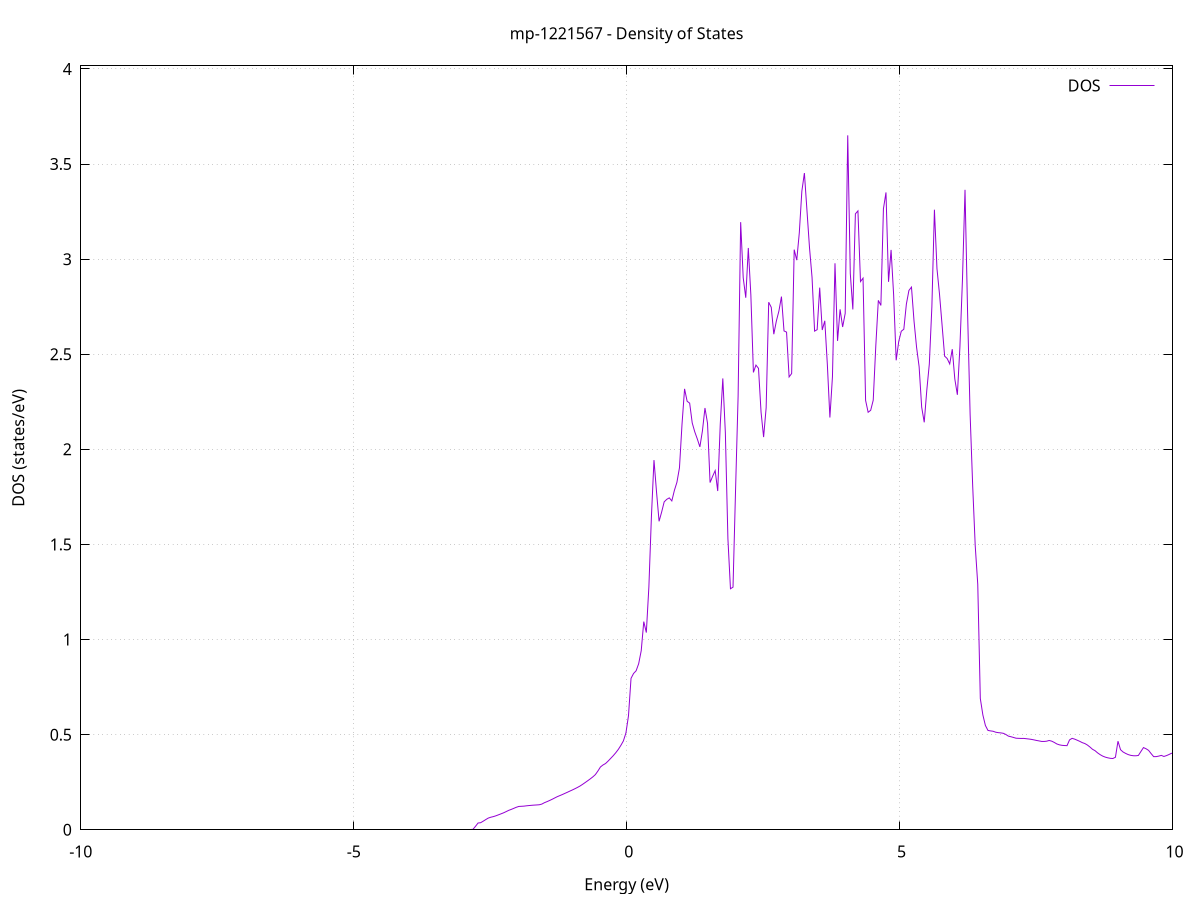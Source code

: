 set title 'mp-1221567 - Density of States'
set xlabel 'Energy (eV)'
set ylabel 'DOS (states/eV)'
set grid
set xrange [-10:10]
set yrange [0:4.016]
set xzeroaxis lt -1
set terminal png size 800,600
set output 'mp-1221567_dos_gnuplot.png'
plot '-' using 1:2 with lines title 'DOS'
-47.653700 0.000000
-47.607000 0.000000
-47.560300 0.000000
-47.513600 0.000000
-47.466900 0.000000
-47.420200 0.000000
-47.373500 0.000000
-47.326800 0.000000
-47.280100 0.000000
-47.233400 0.000000
-47.186700 0.000000
-47.140000 0.000000
-47.093300 0.000000
-47.046600 0.000000
-46.999800 0.000000
-46.953100 0.000000
-46.906400 0.000000
-46.859700 0.000000
-46.813000 0.000000
-46.766300 0.000000
-46.719600 0.000000
-46.672900 0.000000
-46.626200 0.000000
-46.579500 0.000000
-46.532800 0.000000
-46.486100 0.000000
-46.439400 0.000000
-46.392700 0.000000
-46.346000 0.000000
-46.299200 0.000000
-46.252500 0.000000
-46.205800 0.000000
-46.159100 0.000000
-46.112400 0.000000
-46.065700 0.000000
-46.019000 0.000000
-45.972300 0.000000
-45.925600 0.000000
-45.878900 0.000000
-45.832200 0.000000
-45.785500 0.000000
-45.738800 0.000000
-45.692100 0.000000
-45.645400 0.000000
-45.598600 0.000000
-45.551900 0.000000
-45.505200 0.000000
-45.458500 0.000000
-45.411800 0.000000
-45.365100 0.000000
-45.318400 0.000000
-45.271700 0.000000
-45.225000 0.000000
-45.178300 0.000000
-45.131600 0.000000
-45.084900 0.000000
-45.038200 0.000000
-44.991500 0.000000
-44.944800 0.000000
-44.898000 0.000000
-44.851300 0.000000
-44.804600 0.000000
-44.757900 0.000000
-44.711200 0.000000
-44.664500 0.000000
-44.617800 0.000000
-44.571100 0.000000
-44.524400 0.000000
-44.477700 0.000000
-44.431000 0.000000
-44.384300 0.000000
-44.337600 0.000000
-44.290900 0.000000
-44.244200 0.000000
-44.197400 0.000000
-44.150700 0.000000
-44.104000 0.000000
-44.057300 0.000000
-44.010600 0.000000
-43.963900 0.000000
-43.917200 0.000000
-43.870500 0.000000
-43.823800 0.000000
-43.777100 0.000000
-43.730400 0.000000
-43.683700 0.000000
-43.637000 0.000000
-43.590300 0.000000
-43.543600 0.000000
-43.496800 0.000000
-43.450100 0.000000
-43.403400 12.819800
-43.356700 8.483100
-43.310000 38.917900
-43.263300 0.000000
-43.216600 0.000000
-43.169900 0.000000
-43.123200 0.000000
-43.076500 0.000000
-43.029800 0.000000
-42.983100 0.000000
-42.936400 0.000000
-42.889700 0.000000
-42.843000 0.000000
-42.796300 0.000000
-42.749500 0.000000
-42.702800 0.000000
-42.656100 0.000000
-42.609400 0.000000
-42.562700 0.000000
-42.516000 0.000000
-42.469300 0.000000
-42.422600 0.000000
-42.375900 0.000000
-42.329200 0.000000
-42.282500 0.000000
-42.235800 0.000000
-42.189100 0.000000
-42.142400 0.000000
-42.095700 0.000000
-42.048900 0.000000
-42.002200 0.000000
-41.955500 0.000000
-41.908800 0.000000
-41.862100 0.000000
-41.815400 0.000000
-41.768700 0.000000
-41.722000 0.000000
-41.675300 0.000000
-41.628600 0.000000
-41.581900 0.000000
-41.535200 0.000000
-41.488500 0.000000
-41.441800 0.000000
-41.395100 0.000000
-41.348300 0.000000
-41.301600 0.000000
-41.254900 0.000000
-41.208200 0.000000
-41.161500 0.000000
-41.114800 0.000000
-41.068100 0.000000
-41.021400 0.000000
-40.974700 0.000000
-40.928000 0.000000
-40.881300 0.000000
-40.834600 0.000000
-40.787900 0.000000
-40.741200 0.000000
-40.694500 0.000000
-40.647700 0.000000
-40.601000 0.000000
-40.554300 0.000000
-40.507600 0.000000
-40.460900 0.000000
-40.414200 0.000000
-40.367500 0.000000
-40.320800 0.000000
-40.274100 0.000000
-40.227400 0.000000
-40.180700 0.000000
-40.134000 0.000000
-40.087300 0.000000
-40.040600 0.000000
-39.993900 0.000000
-39.947100 0.000000
-39.900400 0.000000
-39.853700 0.000000
-39.807000 0.000000
-39.760300 0.000000
-39.713600 0.000000
-39.666900 0.000000
-39.620200 0.000000
-39.573500 0.000000
-39.526800 0.000000
-39.480100 0.000000
-39.433400 0.000000
-39.386700 0.000000
-39.340000 0.000000
-39.293300 0.000000
-39.246500 0.000000
-39.199800 0.000000
-39.153100 0.000000
-39.106400 0.000000
-39.059700 0.000000
-39.013000 0.000000
-38.966300 0.000000
-38.919600 0.000000
-38.872900 0.000000
-38.826200 0.000000
-38.779500 0.000000
-38.732800 0.000000
-38.686100 0.000000
-38.639400 0.000000
-38.592700 0.000000
-38.546000 0.000000
-38.499200 0.000000
-38.452500 0.000000
-38.405800 0.000000
-38.359100 0.000000
-38.312400 0.000000
-38.265700 0.000000
-38.219000 0.000000
-38.172300 0.000000
-38.125600 0.000000
-38.078900 0.000000
-38.032200 0.000000
-37.985500 0.000000
-37.938800 0.000000
-37.892100 0.000000
-37.845400 0.000000
-37.798600 0.000000
-37.751900 0.000000
-37.705200 0.000000
-37.658500 0.000000
-37.611800 0.000000
-37.565100 0.000000
-37.518400 0.000000
-37.471700 0.000000
-37.425000 0.000000
-37.378300 0.000000
-37.331600 0.000000
-37.284900 0.000000
-37.238200 0.000000
-37.191500 0.000000
-37.144800 0.000000
-37.098000 0.000000
-37.051300 0.000000
-37.004600 0.000000
-36.957900 0.000000
-36.911200 0.000000
-36.864500 0.000000
-36.817800 0.000000
-36.771100 0.000000
-36.724400 0.000000
-36.677700 0.000000
-36.631000 0.000000
-36.584300 0.000000
-36.537600 0.000000
-36.490900 0.000000
-36.444200 0.000000
-36.397400 0.000000
-36.350700 0.000000
-36.304000 0.000000
-36.257300 0.000000
-36.210600 0.000000
-36.163900 0.000000
-36.117200 0.000000
-36.070500 0.000000
-36.023800 0.000000
-35.977100 0.000000
-35.930400 0.000000
-35.883700 0.000000
-35.837000 0.000000
-35.790300 0.000000
-35.743600 0.000000
-35.696800 0.000000
-35.650100 0.000000
-35.603400 0.000000
-35.556700 0.000000
-35.510000 0.000000
-35.463300 0.000000
-35.416600 0.000000
-35.369900 0.000000
-35.323200 0.000000
-35.276500 0.000000
-35.229800 0.000000
-35.183100 0.000000
-35.136400 0.000000
-35.089700 0.000000
-35.043000 0.000000
-34.996300 0.000000
-34.949500 0.000000
-34.902800 0.000000
-34.856100 0.000000
-34.809400 0.000000
-34.762700 0.000000
-34.716000 0.000000
-34.669300 0.000000
-34.622600 0.000000
-34.575900 0.000000
-34.529200 0.000000
-34.482500 0.000000
-34.435800 0.000000
-34.389100 0.000000
-34.342400 0.000000
-34.295700 0.000000
-34.248900 0.000000
-34.202200 0.000000
-34.155500 0.000000
-34.108800 0.000000
-34.062100 0.000000
-34.015400 0.000000
-33.968700 0.000000
-33.922000 0.000000
-33.875300 0.000000
-33.828600 0.000000
-33.781900 0.000000
-33.735200 0.000000
-33.688500 0.000000
-33.641800 0.000000
-33.595100 0.000000
-33.548300 0.000000
-33.501600 0.000000
-33.454900 0.000000
-33.408200 0.000000
-33.361500 0.000000
-33.314800 0.000000
-33.268100 0.000000
-33.221400 0.000000
-33.174700 0.000000
-33.128000 0.000000
-33.081300 0.000000
-33.034600 0.000000
-32.987900 0.000000
-32.941200 0.000000
-32.894500 0.000000
-32.847700 0.000000
-32.801000 0.000000
-32.754300 0.000000
-32.707600 0.000000
-32.660900 0.000000
-32.614200 0.000000
-32.567500 0.000000
-32.520800 0.000000
-32.474100 0.000000
-32.427400 0.000000
-32.380700 0.000000
-32.334000 0.000000
-32.287300 0.000000
-32.240600 0.000000
-32.193900 0.000000
-32.147100 0.000000
-32.100400 0.000000
-32.053700 0.000000
-32.007000 0.000000
-31.960300 0.000000
-31.913600 0.000000
-31.866900 0.000000
-31.820200 0.000000
-31.773500 0.000000
-31.726800 0.000000
-31.680100 0.000000
-31.633400 0.000000
-31.586700 0.000000
-31.540000 0.000000
-31.493300 0.000000
-31.446500 0.000000
-31.399800 0.000000
-31.353100 0.000000
-31.306400 0.000000
-31.259700 0.000000
-31.213000 0.000000
-31.166300 0.000000
-31.119600 0.000000
-31.072900 0.000000
-31.026200 0.000000
-30.979500 0.000000
-30.932800 0.000000
-30.886100 0.000000
-30.839400 0.000000
-30.792700 0.000000
-30.746000 0.000000
-30.699200 0.000000
-30.652500 0.000000
-30.605800 0.000000
-30.559100 0.000000
-30.512400 0.000000
-30.465700 0.000000
-30.419000 0.000000
-30.372300 0.000000
-30.325600 0.000000
-30.278900 0.000000
-30.232200 0.000000
-30.185500 0.000000
-30.138800 0.000000
-30.092100 0.000000
-30.045400 0.000000
-29.998600 0.000000
-29.951900 0.000000
-29.905200 0.000000
-29.858500 0.000000
-29.811800 0.000000
-29.765100 0.000000
-29.718400 0.000000
-29.671700 0.000000
-29.625000 0.000000
-29.578300 0.000000
-29.531600 0.000000
-29.484900 0.000000
-29.438200 0.000000
-29.391500 0.000000
-29.344800 0.000000
-29.298000 0.000000
-29.251300 0.000000
-29.204600 0.000000
-29.157900 0.000000
-29.111200 0.000000
-29.064500 0.000000
-29.017800 0.000000
-28.971100 0.000000
-28.924400 0.000000
-28.877700 0.000000
-28.831000 0.000000
-28.784300 0.000000
-28.737600 0.000000
-28.690900 0.000000
-28.644200 0.000000
-28.597400 0.000000
-28.550700 0.000000
-28.504000 0.000000
-28.457300 0.000000
-28.410600 0.000000
-28.363900 0.000000
-28.317200 0.000000
-28.270500 0.000000
-28.223800 0.000000
-28.177100 0.000000
-28.130400 0.000000
-28.083700 0.000000
-28.037000 0.000000
-27.990300 0.000000
-27.943600 0.000000
-27.896800 0.000000
-27.850100 0.000000
-27.803400 0.000000
-27.756700 0.000000
-27.710000 0.000000
-27.663300 0.000000
-27.616600 0.000000
-27.569900 0.000000
-27.523200 0.000000
-27.476500 0.000000
-27.429800 0.000000
-27.383100 0.000000
-27.336400 0.000000
-27.289700 0.000000
-27.243000 0.000000
-27.196300 0.000000
-27.149500 0.000000
-27.102800 0.000000
-27.056100 0.000000
-27.009400 0.000000
-26.962700 0.000000
-26.916000 0.000000
-26.869300 0.000000
-26.822600 0.000000
-26.775900 0.000000
-26.729200 0.000000
-26.682500 0.000000
-26.635800 0.000000
-26.589100 0.000000
-26.542400 0.000000
-26.495700 0.000000
-26.448900 0.000000
-26.402200 0.000000
-26.355500 0.000000
-26.308800 0.000000
-26.262100 0.000000
-26.215400 0.000000
-26.168700 0.000000
-26.122000 0.000000
-26.075300 0.000000
-26.028600 0.000000
-25.981900 0.000000
-25.935200 0.000000
-25.888500 0.000000
-25.841800 0.000000
-25.795100 0.000000
-25.748300 0.000000
-25.701600 0.000000
-25.654900 0.000000
-25.608200 0.000000
-25.561500 0.000000
-25.514800 0.000000
-25.468100 0.000000
-25.421400 0.000000
-25.374700 0.000000
-25.328000 0.000000
-25.281300 0.000000
-25.234600 0.000000
-25.187900 0.000000
-25.141200 0.000000
-25.094500 0.000000
-25.047700 0.000000
-25.001000 0.000000
-24.954300 0.000000
-24.907600 0.000000
-24.860900 0.000000
-24.814200 0.000000
-24.767500 0.000000
-24.720800 0.000000
-24.674100 0.000000
-24.627400 0.000000
-24.580700 0.000000
-24.534000 0.000000
-24.487300 0.000000
-24.440600 0.000000
-24.393900 0.000000
-24.347100 0.000000
-24.300400 0.000000
-24.253700 0.000000
-24.207000 0.000000
-24.160300 0.000000
-24.113600 0.000000
-24.066900 0.000000
-24.020200 0.000000
-23.973500 0.000000
-23.926800 0.000000
-23.880100 0.000000
-23.833400 0.000000
-23.786700 0.000000
-23.740000 0.000000
-23.693300 0.000000
-23.646500 0.000000
-23.599800 0.000000
-23.553100 0.000000
-23.506400 0.000000
-23.459700 0.000000
-23.413000 0.000000
-23.366300 0.000000
-23.319600 0.000000
-23.272900 0.000000
-23.226200 0.000000
-23.179500 0.000000
-23.132800 0.000000
-23.086100 0.000000
-23.039400 0.000000
-22.992700 0.000000
-22.946000 0.000000
-22.899200 0.000000
-22.852500 0.000000
-22.805800 0.000000
-22.759100 0.000000
-22.712400 0.000000
-22.665700 0.000000
-22.619000 0.000000
-22.572300 0.000000
-22.525600 0.000000
-22.478900 0.000000
-22.432200 0.000000
-22.385500 0.000000
-22.338800 0.000000
-22.292100 0.000000
-22.245400 0.000000
-22.198600 0.000000
-22.151900 0.000000
-22.105200 0.000000
-22.058500 0.000000
-22.011800 0.000000
-21.965100 0.000000
-21.918400 0.000000
-21.871700 0.000000
-21.825000 0.000000
-21.778300 0.000000
-21.731600 0.000000
-21.684900 0.000000
-21.638200 0.000000
-21.591500 0.000000
-21.544800 0.000000
-21.498000 0.000000
-21.451300 0.000000
-21.404600 0.000000
-21.357900 0.000000
-21.311200 0.000000
-21.264500 0.000000
-21.217800 0.000000
-21.171100 0.000000
-21.124400 0.000000
-21.077700 0.000000
-21.031000 0.000000
-20.984300 0.000000
-20.937600 0.000000
-20.890900 0.000000
-20.844200 0.000000
-20.797400 0.000000
-20.750700 0.000000
-20.704000 0.000000
-20.657300 0.000000
-20.610600 0.000000
-20.563900 0.000000
-20.517200 0.000000
-20.470500 0.000000
-20.423800 0.000000
-20.377100 0.000000
-20.330400 0.000000
-20.283700 0.000000
-20.237000 0.000000
-20.190300 0.000000
-20.143600 0.000000
-20.096800 0.000000
-20.050100 0.000000
-20.003400 0.000000
-19.956700 0.000000
-19.910000 0.000000
-19.863300 0.000000
-19.816600 0.000000
-19.769900 0.000000
-19.723200 0.000000
-19.676500 0.000000
-19.629800 0.000000
-19.583100 0.000000
-19.536400 0.000000
-19.489700 0.000000
-19.443000 0.000000
-19.396200 0.000000
-19.349500 0.000000
-19.302800 0.000000
-19.256100 0.000000
-19.209400 0.000000
-19.162700 0.000000
-19.116000 0.000000
-19.069300 0.000000
-19.022600 0.000000
-18.975900 0.000000
-18.929200 0.000000
-18.882500 0.000000
-18.835800 0.000000
-18.789100 0.000000
-18.742400 0.000000
-18.695700 0.000000
-18.648900 0.000000
-18.602200 0.000000
-18.555500 0.000000
-18.508800 0.000000
-18.462100 0.000000
-18.415400 0.000000
-18.368700 0.000000
-18.322000 0.000000
-18.275300 0.000000
-18.228600 0.000000
-18.181900 0.000000
-18.135200 0.000000
-18.088500 0.000000
-18.041800 0.000000
-17.995100 0.000000
-17.948300 0.000000
-17.901600 0.000000
-17.854900 0.000000
-17.808200 0.000000
-17.761500 0.000000
-17.714800 0.000000
-17.668100 0.000000
-17.621400 0.000000
-17.574700 0.000000
-17.528000 0.000000
-17.481300 0.000000
-17.434600 0.000000
-17.387900 0.000000
-17.341200 0.000000
-17.294500 0.000000
-17.247700 0.000000
-17.201000 0.000000
-17.154300 0.000000
-17.107600 0.000000
-17.060900 0.000000
-17.014200 0.000000
-16.967500 0.000000
-16.920800 0.000000
-16.874100 0.000000
-16.827400 0.000000
-16.780700 0.000000
-16.734000 0.000000
-16.687300 0.000000
-16.640600 0.000000
-16.593900 0.000000
-16.547100 0.000000
-16.500400 0.000000
-16.453700 0.000000
-16.407000 0.000000
-16.360300 0.000000
-16.313600 0.000000
-16.266900 0.000000
-16.220200 0.000000
-16.173500 0.000000
-16.126800 0.000000
-16.080100 0.000000
-16.033400 0.000000
-15.986700 0.000000
-15.940000 0.000000
-15.893300 0.000000
-15.846500 0.000000
-15.799800 0.000000
-15.753100 0.000000
-15.706400 0.000000
-15.659700 0.000000
-15.613000 0.000000
-15.566300 0.000000
-15.519600 0.000000
-15.472900 0.000000
-15.426200 0.000000
-15.379500 0.000000
-15.332800 0.000000
-15.286100 0.000000
-15.239400 0.000000
-15.192700 0.000000
-15.146000 0.000000
-15.099200 0.000000
-15.052500 0.000000
-15.005800 0.000000
-14.959100 0.000000
-14.912400 0.000000
-14.865700 0.000000
-14.819000 0.000000
-14.772300 0.000000
-14.725600 0.000000
-14.678900 0.000000
-14.632200 0.000000
-14.585500 0.000000
-14.538800 0.000000
-14.492100 0.000000
-14.445400 0.000000
-14.398600 0.000000
-14.351900 0.000000
-14.305200 0.000000
-14.258500 0.000000
-14.211800 0.000000
-14.165100 0.000000
-14.118400 0.000000
-14.071700 0.000000
-14.025000 0.000000
-13.978300 0.000000
-13.931600 0.000000
-13.884900 0.000000
-13.838200 0.000000
-13.791500 0.000000
-13.744800 0.000000
-13.698000 0.000000
-13.651300 0.000000
-13.604600 0.000000
-13.557900 0.000000
-13.511200 0.000000
-13.464500 0.000000
-13.417800 0.000000
-13.371100 0.000000
-13.324400 0.000000
-13.277700 0.000000
-13.231000 0.000000
-13.184300 0.000000
-13.137600 0.000000
-13.090900 0.000000
-13.044200 0.000000
-12.997400 0.000000
-12.950700 0.000000
-12.904000 0.000000
-12.857300 0.000000
-12.810600 0.000000
-12.763900 0.000000
-12.717200 0.000000
-12.670500 0.000000
-12.623800 0.000000
-12.577100 0.000000
-12.530400 0.000000
-12.483700 0.000000
-12.437000 0.000000
-12.390300 0.000000
-12.343600 0.000000
-12.296800 0.000000
-12.250100 0.000000
-12.203400 0.000000
-12.156700 0.000000
-12.110000 0.000000
-12.063300 0.000000
-12.016600 0.000000
-11.969900 0.000000
-11.923200 0.000000
-11.876500 0.000000
-11.829800 0.000000
-11.783100 0.000000
-11.736400 0.000000
-11.689700 0.000000
-11.643000 0.000000
-11.596200 0.000000
-11.549500 0.000000
-11.502800 0.000000
-11.456100 0.000000
-11.409400 0.000000
-11.362700 0.000000
-11.316000 0.000000
-11.269300 0.000000
-11.222600 0.000000
-11.175900 0.000000
-11.129200 0.000000
-11.082500 0.000000
-11.035800 0.000000
-10.989100 0.000000
-10.942400 0.000000
-10.895700 0.000000
-10.848900 0.000000
-10.802200 0.000000
-10.755500 0.000000
-10.708800 0.000000
-10.662100 0.000000
-10.615400 0.000000
-10.568700 0.000000
-10.522000 0.000000
-10.475300 0.000000
-10.428600 0.000000
-10.381900 0.000000
-10.335200 0.000000
-10.288500 0.000000
-10.241800 0.000000
-10.195100 0.000000
-10.148300 0.000000
-10.101600 0.000000
-10.054900 0.000000
-10.008200 0.000000
-9.961500 0.000000
-9.914800 0.000000
-9.868100 0.000000
-9.821400 0.000000
-9.774700 0.000000
-9.728000 0.000000
-9.681300 0.000000
-9.634600 0.000000
-9.587900 0.000000
-9.541200 0.000000
-9.494500 0.000000
-9.447700 0.000000
-9.401000 0.000000
-9.354300 0.000000
-9.307600 0.000000
-9.260900 0.000000
-9.214200 0.000000
-9.167500 0.000000
-9.120800 0.000000
-9.074100 0.000000
-9.027400 0.000000
-8.980700 0.000000
-8.934000 0.000000
-8.887300 0.000000
-8.840600 0.000000
-8.793900 0.000000
-8.747100 0.000000
-8.700400 0.000000
-8.653700 0.000000
-8.607000 0.000000
-8.560300 0.000000
-8.513600 0.000000
-8.466900 0.000000
-8.420200 0.000000
-8.373500 0.000000
-8.326800 0.000000
-8.280100 0.000000
-8.233400 0.000000
-8.186700 0.000000
-8.140000 0.000000
-8.093300 0.000000
-8.046500 0.000000
-7.999800 0.000000
-7.953100 0.000000
-7.906400 0.000000
-7.859700 0.000000
-7.813000 0.000000
-7.766300 0.000000
-7.719600 0.000000
-7.672900 0.000000
-7.626200 0.000000
-7.579500 0.000000
-7.532800 0.000000
-7.486100 0.000000
-7.439400 0.000000
-7.392700 0.000000
-7.346000 0.000000
-7.299200 0.000000
-7.252500 0.000000
-7.205800 0.000000
-7.159100 0.000000
-7.112400 0.000000
-7.065700 0.000000
-7.019000 0.000000
-6.972300 0.000000
-6.925600 0.000000
-6.878900 0.000000
-6.832200 0.000000
-6.785500 0.000000
-6.738800 0.000000
-6.692100 0.000000
-6.645400 0.000000
-6.598600 0.000000
-6.551900 0.000000
-6.505200 0.000000
-6.458500 0.000000
-6.411800 0.000000
-6.365100 0.000000
-6.318400 0.000000
-6.271700 0.000000
-6.225000 0.000000
-6.178300 0.000000
-6.131600 0.000000
-6.084900 0.000000
-6.038200 0.000000
-5.991500 0.000000
-5.944800 0.000000
-5.898000 0.000000
-5.851300 0.000000
-5.804600 0.000000
-5.757900 0.000000
-5.711200 0.000000
-5.664500 0.000000
-5.617800 0.000000
-5.571100 0.000000
-5.524400 0.000000
-5.477700 0.000000
-5.431000 0.000000
-5.384300 0.000000
-5.337600 0.000000
-5.290900 0.000000
-5.244200 0.000000
-5.197400 0.000000
-5.150700 0.000000
-5.104000 0.000000
-5.057300 0.000000
-5.010600 0.000000
-4.963900 0.000000
-4.917200 0.000000
-4.870500 0.000000
-4.823800 0.000000
-4.777100 0.000000
-4.730400 0.000000
-4.683700 0.000000
-4.637000 0.000000
-4.590300 0.000000
-4.543600 0.000000
-4.496800 0.000000
-4.450100 0.000000
-4.403400 0.000000
-4.356700 0.000000
-4.310000 0.000000
-4.263300 0.000000
-4.216600 0.000000
-4.169900 0.000000
-4.123200 0.000000
-4.076500 0.000000
-4.029800 0.000000
-3.983100 0.000000
-3.936400 0.000000
-3.889700 0.000000
-3.843000 0.000000
-3.796200 0.000000
-3.749500 0.000000
-3.702800 0.000000
-3.656100 0.000000
-3.609400 0.000000
-3.562700 0.000000
-3.516000 0.000000
-3.469300 0.000000
-3.422600 0.000000
-3.375900 0.000000
-3.329200 0.000000
-3.282500 0.000000
-3.235800 0.000000
-3.189100 0.000000
-3.142400 0.000000
-3.095700 0.000000
-3.048900 0.000000
-3.002200 0.000000
-2.955500 0.000000
-2.908800 0.000000
-2.862100 0.000000
-2.815400 0.002200
-2.768700 0.018300
-2.722000 0.035600
-2.675300 0.037100
-2.628600 0.045000
-2.581900 0.053500
-2.535200 0.061500
-2.488500 0.066000
-2.441800 0.069200
-2.395100 0.073500
-2.348300 0.078600
-2.301600 0.083800
-2.254900 0.089100
-2.208200 0.095400
-2.161500 0.102000
-2.114800 0.107000
-2.068100 0.112600
-2.021400 0.118300
-1.974700 0.122700
-1.928000 0.123500
-1.881300 0.124300
-1.834600 0.126000
-1.787900 0.127400
-1.741200 0.128700
-1.694500 0.129700
-1.647700 0.130500
-1.601000 0.131500
-1.554300 0.135000
-1.507600 0.142200
-1.460900 0.147700
-1.414200 0.153600
-1.367500 0.159900
-1.320800 0.166800
-1.274100 0.173600
-1.227400 0.179300
-1.180700 0.184900
-1.134000 0.191000
-1.087300 0.197000
-1.040600 0.203300
-0.993900 0.209400
-0.947100 0.215900
-0.900400 0.222700
-0.853700 0.230100
-0.807000 0.238900
-0.760300 0.248200
-0.713600 0.257700
-0.666900 0.267500
-0.620200 0.277900
-0.573500 0.289900
-0.526800 0.308800
-0.480100 0.330100
-0.433400 0.340700
-0.386700 0.348200
-0.340000 0.361100
-0.293300 0.375100
-0.246500 0.389200
-0.199800 0.404800
-0.153100 0.422400
-0.106400 0.443400
-0.059700 0.467100
-0.013000 0.509300
0.033700 0.599300
0.080400 0.796100
0.127100 0.821800
0.173800 0.836000
0.220500 0.873200
0.267200 0.941600
0.313900 1.094400
0.360600 1.036800
0.407300 1.276800
0.454100 1.648300
0.500800 1.943600
0.547500 1.775600
0.594200 1.621600
0.640900 1.670000
0.687600 1.723900
0.734300 1.737100
0.781000 1.744900
0.827700 1.728900
0.874400 1.784000
0.921100 1.826800
0.967800 1.903300
1.014500 2.132600
1.061200 2.318000
1.107900 2.253000
1.154600 2.242800
1.201400 2.138900
1.248100 2.091900
1.294800 2.054500
1.341500 2.012900
1.388200 2.096900
1.434900 2.217400
1.481600 2.137300
1.528300 1.825400
1.575000 1.858200
1.621700 1.888200
1.668400 1.781000
1.715100 2.132500
1.761800 2.372900
1.808500 2.087100
1.855200 1.530000
1.902000 1.267100
1.948700 1.275600
1.995400 1.787300
2.042100 2.279600
2.088800 3.194500
2.135500 2.902400
2.182200 2.797100
2.228900 3.058600
2.275600 2.811600
2.322300 2.404500
2.369000 2.442900
2.415700 2.425800
2.462400 2.195500
2.509100 2.064300
2.555800 2.218700
2.602600 2.773500
2.649300 2.746600
2.696000 2.605300
2.742700 2.674600
2.789400 2.727100
2.836100 2.803000
2.882800 2.622700
2.929500 2.616300
2.976200 2.380700
3.022900 2.398500
3.069600 3.050000
3.116300 2.994700
3.163000 3.138100
3.209700 3.356800
3.256400 3.452500
3.303200 3.256700
3.349900 3.060200
3.396600 2.903700
3.443300 2.621500
3.490000 2.629200
3.536700 2.850100
3.583400 2.627400
3.630100 2.675900
3.676800 2.446500
3.723500 2.167400
3.770200 2.380700
3.816900 2.978100
3.863600 2.570000
3.910300 2.736000
3.957000 2.643400
4.003800 2.714600
4.050500 3.650900
4.097200 2.924800
4.143900 2.735600
4.190600 3.238100
4.237300 3.253700
4.284000 2.882100
4.330700 2.900000
4.377400 2.257500
4.424100 2.194900
4.470800 2.205300
4.517500 2.258400
4.564200 2.542600
4.610900 2.783300
4.657600 2.756600
4.704300 3.264800
4.751100 3.350700
4.797800 2.880600
4.844500 3.048400
4.891200 2.812600
4.937900 2.468100
4.984600 2.567100
5.031300 2.621000
5.078000 2.631500
5.124700 2.763800
5.171400 2.835600
5.218100 2.852900
5.264800 2.674300
5.311500 2.536600
5.358200 2.434400
5.404900 2.221900
5.451700 2.142100
5.498400 2.309500
5.545100 2.449000
5.591800 2.749600
5.638500 3.259800
5.685200 2.949500
5.731900 2.815200
5.778600 2.653600
5.825300 2.490100
5.872000 2.477400
5.918700 2.449100
5.965400 2.526600
6.012100 2.369700
6.058800 2.286800
6.105500 2.538700
6.152300 2.892900
6.199000 3.364500
6.245700 2.722800
6.292400 2.184800
6.339100 1.810600
6.385800 1.493500
6.432500 1.289700
6.479200 0.690300
6.525900 0.603800
6.572600 0.548100
6.619300 0.522300
6.666000 0.519800
6.712700 0.518000
6.759400 0.513100
6.806100 0.510600
6.852900 0.509400
6.899600 0.507300
6.946300 0.501100
6.993000 0.492400
7.039700 0.489200
7.086400 0.485400
7.133100 0.481400
7.179800 0.480700
7.226500 0.480200
7.273200 0.480400
7.319900 0.478800
7.366600 0.477200
7.413300 0.475300
7.460000 0.472700
7.506700 0.469700
7.553500 0.467300
7.600200 0.464600
7.646900 0.464300
7.693600 0.465700
7.740300 0.469500
7.787000 0.465900
7.833700 0.459300
7.880400 0.451300
7.927100 0.446600
7.973800 0.444000
8.020500 0.442900
8.067200 0.442200
8.113900 0.472500
8.160600 0.480700
8.207300 0.476600
8.254100 0.470900
8.300800 0.464900
8.347500 0.458000
8.394200 0.453400
8.440900 0.445500
8.487600 0.435100
8.534300 0.423200
8.581000 0.415800
8.627700 0.404300
8.674400 0.395000
8.721100 0.387400
8.767800 0.382000
8.814500 0.378300
8.861200 0.375600
8.907900 0.374700
8.954600 0.381300
9.001400 0.465700
9.048100 0.421000
9.094800 0.408900
9.141500 0.401500
9.188200 0.395300
9.234900 0.391300
9.281600 0.389300
9.328300 0.388900
9.375000 0.390800
9.421700 0.411700
9.468400 0.432200
9.515100 0.426000
9.561800 0.417500
9.608500 0.400400
9.655200 0.384400
9.702000 0.384600
9.748700 0.387400
9.795400 0.391000
9.842100 0.385500
9.888800 0.389800
9.935500 0.395600
9.982200 0.402300
10.028900 0.398700
10.075600 0.390700
10.122300 0.382600
10.169000 0.373700
10.215700 0.369900
10.262400 0.369500
10.309100 0.367800
10.355800 0.383700
10.402600 0.328300
10.449300 0.302100
10.496000 0.285400
10.542700 0.278400
10.589400 0.276600
10.636100 0.276300
10.682800 0.278300
10.729500 0.283600
10.776200 0.294300
10.822900 0.306800
10.869600 0.319100
10.916300 0.330700
10.963000 0.347600
11.009700 0.370100
11.056400 0.379000
11.103200 0.385900
11.149900 0.391700
11.196600 0.404500
11.243300 0.420800
11.290000 0.472300
11.336700 0.557800
11.383400 0.580800
11.430100 0.544500
11.476800 0.512700
11.523500 0.487600
11.570200 0.473300
11.616900 0.465200
11.663600 0.463800
11.710300 0.468400
11.757000 0.480600
11.803800 0.482800
11.850500 0.487000
11.897200 0.488600
11.943900 0.494200
11.990600 0.480500
12.037300 0.468100
12.084000 0.452700
12.130700 0.425800
12.177400 0.395600
12.224100 0.370200
12.270800 0.346800
12.317500 0.324600
12.364200 0.301800
12.410900 0.284700
12.457600 0.275700
12.504300 0.343000
12.551100 0.355300
12.597800 0.365000
12.644500 0.375600
12.691200 0.392000
12.737900 0.415200
12.784600 0.436400
12.831300 0.455800
12.878000 0.487300
12.924700 0.513600
12.971400 0.536100
13.018100 0.534400
13.064800 0.530600
13.111500 0.511900
13.158200 0.492600
13.204900 0.485200
13.251700 0.476000
13.298400 0.467400
13.345100 0.458000
13.391800 0.457200
13.438500 0.454400
13.485200 0.446400
13.531900 0.446700
13.578600 0.432700
13.625300 0.415700
13.672000 0.411800
13.718700 0.410600
13.765400 0.410400
13.812100 0.412500
13.858800 0.415400
13.905500 0.419200
13.952300 0.426200
13.999000 0.439700
14.045700 0.457900
14.092400 0.479700
14.139100 0.504300
14.185800 0.533000
14.232500 0.548800
14.279200 0.543600
14.325900 0.537200
14.372600 0.531600
14.419300 0.528100
14.466000 0.527100
14.512700 0.527100
14.559400 0.492400
14.606100 0.480800
14.652900 0.468400
14.699600 0.458800
14.746300 0.451800
14.793000 0.446800
14.839700 0.442900
14.886400 0.440000
14.933100 0.439800
14.979800 0.446400
15.026500 0.470700
15.073200 0.501200
15.119900 0.506600
15.166600 0.508000
15.213300 0.517300
15.260000 0.530700
15.306700 0.541500
15.353500 0.551300
15.400200 0.564200
15.446900 0.603000
15.493600 0.636000
15.540300 0.652500
15.587000 0.658800
15.633700 0.661800
15.680400 0.669400
15.727100 0.688100
15.773800 0.698800
15.820500 0.673800
15.867200 0.652800
15.913900 0.636500
15.960600 0.622600
16.007300 0.612400
16.054100 0.603200
16.100800 0.601600
16.147500 0.609700
16.194200 0.625600
16.240900 0.619400
16.287600 0.594000
16.334300 0.584600
16.381000 0.575700
16.427700 0.565800
16.474400 0.555500
16.521100 0.546600
16.567800 0.540000
16.614500 0.535200
16.661200 0.529300
16.707900 0.525600
16.754600 0.524900
16.801400 0.522000
16.848100 0.517900
16.894800 0.513300
16.941500 0.511700
16.988200 0.512100
17.034900 0.525500
17.081600 0.539400
17.128300 0.552100
17.175000 0.574500
17.221700 0.599800
17.268400 0.608300
17.315100 0.618100
17.361800 0.629000
17.408500 0.641100
17.455200 0.655100
17.502000 0.674200
17.548700 0.690600
17.595400 0.690800
17.642100 0.691300
17.688800 0.688700
17.735500 0.686700
17.782200 0.676000
17.828900 0.666300
17.875600 0.673500
17.922300 0.668700
17.969000 0.666500
18.015700 0.665400
18.062400 0.667000
18.109100 0.669500
18.155800 0.681000
18.202600 0.696300
18.249300 0.698800
18.296000 0.695700
18.342700 0.694800
18.389400 0.696400
18.436100 0.698900
18.482800 0.707900
18.529500 0.718800
18.576200 0.726500
18.622900 0.733800
18.669600 0.742400
18.716300 0.754800
18.763000 0.773700
18.809700 0.793800
18.856400 0.813000
18.903200 0.822100
18.949900 0.804900
18.996600 0.791900
19.043300 0.783800
19.090000 0.773700
19.136700 0.762000
19.183400 0.749100
19.230100 0.736700
19.276800 0.722600
19.323500 0.709200
19.370200 0.698600
19.416900 0.686200
19.463600 0.679200
19.510300 0.677700
19.557000 0.679900
19.603800 0.691200
19.650500 0.708700
19.697200 0.735000
19.743900 0.759500
19.790600 0.784500
19.837300 0.821300
19.884000 0.845800
19.930700 0.855300
19.977400 0.871800
20.024100 0.892800
20.070800 0.907600
20.117500 0.913800
20.164200 0.919800
20.210900 0.919200
20.257600 0.908200
20.304300 0.886500
20.351100 0.864200
20.397800 0.842300
20.444500 0.800100
20.491200 0.782400
20.537900 0.770500
20.584600 0.758700
20.631300 0.747700
20.678000 0.741300
20.724700 0.744900
20.771400 0.755400
20.818100 0.758700
20.864800 0.759100
20.911500 0.761400
20.958200 0.764600
21.004900 0.768700
21.051700 0.775000
21.098400 0.783200
21.145100 0.794900
21.191800 0.807400
21.238500 0.818500
21.285200 0.831100
21.331900 0.908300
21.378600 0.808100
21.425300 0.826800
21.472000 0.850800
21.518700 0.888900
21.565400 0.917700
21.612100 0.893100
21.658800 0.867700
21.705500 0.854800
21.752300 0.848200
21.799000 0.838400
21.845700 0.827800
21.892400 0.818000
21.939100 0.804300
21.985800 0.791400
22.032500 0.783800
22.079200 0.767700
22.125900 0.760500
22.172600 0.768600
22.219300 0.787100
22.266000 0.818200
22.312700 0.875600
22.359400 0.961100
22.406100 0.938900
22.452900 0.909600
22.499600 0.833200
22.546300 0.796300
22.593000 0.767900
22.639700 0.745300
22.686400 0.731800
22.733100 0.733100
22.779800 0.740900
22.826500 0.737200
22.873200 0.730100
22.919900 0.725500
22.966600 0.736200
23.013300 0.697700
23.060000 0.669600
23.106700 0.656800
23.153500 0.647000
23.200200 0.631100
23.246900 0.625700
23.293600 0.621800
23.340300 0.619100
23.387000 0.607400
23.433700 0.569200
23.480400 0.531600
23.527100 0.519800
23.573800 0.528900
23.620500 0.534300
23.667200 0.534900
23.713900 0.539400
23.760600 0.546300
23.807300 0.553200
23.854100 0.563000
23.900800 0.578100
23.947500 0.600900
23.994200 0.645300
24.040900 0.697200
24.087600 0.754700
24.134300 0.814700
24.181000 0.819400
24.227700 0.820600
24.274400 0.820300
24.321100 0.827400
24.367800 0.848800
24.414500 0.846200
24.461200 0.865200
24.507900 0.896500
24.554600 0.906700
24.601400 0.941500
24.648100 0.981800
24.694800 0.981500
24.741500 0.943500
24.788200 0.836200
24.834900 0.784100
24.881600 0.764000
24.928300 0.720400
24.975000 0.696800
25.021700 0.638300
25.068400 0.598900
25.115100 0.598400
25.161800 0.616900
25.208500 0.641600
25.255200 0.684900
25.302000 0.750900
25.348700 0.820000
25.395400 0.879000
25.442100 0.948100
25.488800 1.009100
25.535500 1.057200
25.582200 1.111200
25.628900 1.120400
25.675600 1.123300
25.722300 1.185700
25.769000 1.168900
25.815700 1.184100
25.862400 1.202700
25.909100 1.213600
25.955800 1.234400
26.002600 1.231000
26.049300 1.167300
26.096000 1.101300
26.142700 1.063700
26.189400 1.101000
26.236100 1.146200
26.282800 1.164500
26.329500 1.185800
26.376200 1.161400
26.422900 1.129900
26.469600 1.109800
26.516300 1.065000
26.563000 1.014800
26.609700 0.960200
26.656400 0.916200
26.703200 0.881100
26.749900 0.861100
26.796600 0.874600
26.843300 0.877200
26.890000 0.885700
26.936700 0.883500
26.983400 0.877000
27.030100 0.898100
27.076800 0.874000
27.123500 0.875500
27.170200 0.877500
27.216900 0.884700
27.263600 0.951900
27.310300 0.976200
27.357000 0.984900
27.403800 1.005400
27.450500 1.033300
27.497200 1.096000
27.543900 1.092200
27.590600 1.039900
27.637300 0.945200
27.684000 0.910200
27.730700 0.882200
27.777400 0.861800
27.824100 0.814800
27.870800 0.790400
27.917500 0.770700
27.964200 0.755300
28.010900 0.732100
28.057600 0.750300
28.104400 0.749500
28.151100 0.725200
28.197800 0.707300
28.244500 0.689300
28.291200 0.669600
28.337900 0.648600
28.384600 0.625800
28.431300 0.602500
28.478000 0.589000
28.524700 0.578000
28.571400 0.569300
28.618100 0.566700
28.664800 0.571000
28.711500 0.579200
28.758200 0.581700
28.804900 0.599000
28.851700 0.620100
28.898400 0.640200
28.945100 0.662800
28.991800 0.690500
29.038500 0.734200
29.085200 0.772600
29.131900 0.838900
29.178600 0.853100
29.225300 0.846900
29.272000 0.807400
29.318700 0.746800
29.365400 0.733000
29.412100 0.650600
29.458800 0.648800
29.505500 0.661500
29.552300 0.679700
29.599000 0.696600
29.645700 0.705200
29.692400 0.692600
29.739100 0.692000
29.785800 0.639200
29.832500 0.590000
29.879200 0.543100
29.925900 0.497400
29.972600 0.477300
30.019300 0.452500
30.066000 0.435700
30.112700 0.436100
30.159400 0.449700
30.206100 0.481200
30.252900 0.527400
30.299600 0.599400
30.346300 0.640000
30.393000 0.665900
30.439700 0.695800
30.486400 0.723300
30.533100 0.746400
30.579800 0.784500
30.626500 0.799900
30.673200 0.801600
30.719900 0.780100
30.766600 0.763600
30.813300 0.734700
30.860000 0.701000
30.906700 0.683000
30.953500 0.677300
31.000200 0.659800
31.046900 0.651300
31.093600 0.693200
31.140300 0.804200
31.187000 0.921200
31.233700 0.933400
31.280400 0.936600
31.327100 0.964200
31.373800 0.991500
31.420500 1.018300
31.467200 1.039200
31.513900 1.037700
31.560600 1.012800
31.607300 0.997000
31.654100 1.044200
31.700800 1.024100
31.747500 0.979700
31.794200 0.942200
31.840900 0.929900
31.887600 0.913900
31.934300 0.928100
31.981000 0.980700
32.027700 1.017100
32.074400 1.032100
32.121100 1.008600
32.167800 0.989600
32.214500 0.947800
32.261200 0.936500
32.307900 0.934100
32.354600 0.947000
32.401400 0.922900
32.448100 0.918700
32.494800 0.966900
32.541500 1.122200
32.588200 1.082800
32.634900 1.095700
32.681600 1.123000
32.728300 1.199000
32.775000 1.184600
32.821700 1.174100
32.868400 1.155000
32.915100 1.145500
32.961800 1.105300
33.008500 1.085600
33.055200 1.068000
33.102000 1.021700
33.148700 0.974000
33.195400 0.922900
33.242100 0.940700
33.288800 0.985100
33.335500 1.050200
33.382200 1.128300
33.428900 1.129100
33.475600 1.098100
33.522300 1.053600
33.569000 1.048200
33.615700 1.068700
33.662400 1.038900
33.709100 1.012100
33.755800 1.011400
33.802600 1.014500
33.849300 1.118500
33.896000 1.164500
33.942700 1.260300
33.989400 1.296300
34.036100 1.277200
34.082800 1.212400
34.129500 1.149800
34.176200 1.111200
34.222900 1.083300
34.269600 1.134000
34.316300 1.191300
34.363000 1.260300
34.409700 1.302300
34.456400 1.282400
34.503200 1.209900
34.549900 1.139000
34.596600 1.124500
34.643300 1.155600
34.690000 1.193100
34.736700 1.182500
34.783400 1.166800
34.830100 1.153400
34.876800 1.180400
34.923500 1.172200
34.970200 1.144000
35.016900 1.106200
35.063600 1.102000
35.110300 1.113600
35.157000 1.115600
35.203800 1.104700
35.250500 1.122000
35.297200 1.145700
35.343900 1.150200
35.390600 1.170500
35.437300 1.170100
35.484000 1.145300
35.530700 1.126300
35.577400 1.123700
35.624100 1.103000
35.670800 1.054200
35.717500 1.050600
35.764200 1.052000
35.810900 1.061700
35.857600 1.016100
35.904400 0.995300
35.951100 0.981500
35.997800 0.985300
36.044500 0.993000
36.091200 0.995600
36.137900 0.999600
36.184600 1.006800
36.231300 1.046600
36.278000 1.034100
36.324700 1.035400
36.371400 1.050100
36.418100 1.099200
36.464800 1.159000
36.511500 1.179900
36.558200 1.205100
36.604900 1.209000
36.651700 1.197200
36.698400 1.169800
36.745100 1.152800
36.791800 1.153800
36.838500 1.146300
36.885200 1.132300
36.931900 1.110300
36.978600 1.097300
37.025300 1.097500
37.072000 1.094900
37.118700 1.095700
37.165400 1.068700
37.212100 1.022700
37.258800 1.016200
37.305500 1.022000
37.352300 1.025400
37.399000 1.032200
37.445700 1.033600
37.492400 1.023700
37.539100 1.018400
37.585800 1.016200
37.632500 0.996700
37.679200 1.010900
37.725900 1.044200
37.772600 1.042300
37.819300 1.026300
37.866000 1.020400
37.912700 1.010100
37.959400 0.998400
38.006100 1.009000
38.052900 1.039200
38.099600 1.082200
38.146300 1.122800
38.193000 1.170700
38.239700 1.217800
38.286400 1.281600
38.333100 1.341200
38.379800 1.397100
38.426500 1.456700
38.473200 1.496400
38.519900 1.561100
38.566600 1.624400
38.613300 1.737400
38.660000 1.879900
38.706700 2.177600
38.753500 2.480300
38.800200 2.623300
38.846900 2.998200
38.893600 3.653000
38.940300 4.505900
38.987000 6.597800
39.033700 13.957000
39.080400 25.863300
39.127100 17.827800
39.173800 9.377400
39.220500 6.501200
39.267200 3.699100
39.313900 2.608600
39.360600 1.888900
39.407300 1.502100
39.454100 1.179400
39.500800 0.961500
39.547500 0.738800
39.594200 0.570800
39.640900 0.446200
39.687600 0.366000
39.734300 0.299200
39.781000 0.252700
39.827700 0.240000
39.874400 0.196900
39.921100 0.173700
39.967800 0.157400
40.014500 0.143900
40.061200 0.131800
40.107900 0.121700
40.154600 0.113300
40.201400 0.104300
40.248100 0.095400
40.294800 0.086300
40.341500 0.077000
40.388200 0.071300
40.434900 0.065900
40.481600 0.060500
40.528300 0.055100
40.575000 0.051000
40.621700 0.047100
40.668400 0.043200
40.715100 0.039600
40.761800 0.036700
40.808500 0.034400
40.855200 0.031300
40.902000 0.027400
40.948700 0.023000
40.995400 0.018600
41.042100 0.013600
41.088800 0.009100
41.135500 0.005600
41.182200 0.003000
41.228900 0.001200
41.275600 0.000200
41.322300 0.000000
41.369000 0.000000
41.415700 0.000000
41.462400 0.000000
41.509100 0.000000
41.555800 0.000000
41.602600 0.000000
41.649300 0.000000
41.696000 0.000000
41.742700 0.000000
41.789400 0.000000
41.836100 0.000000
41.882800 0.000000
41.929500 0.000000
41.976200 0.000000
42.022900 0.000000
42.069600 0.000000
42.116300 0.000000
42.163000 0.000000
42.209700 0.000000
42.256400 0.000000
42.303200 0.000000
42.349900 0.000000
42.396600 0.000000
42.443300 0.000000
42.490000 0.000000
42.536700 0.000000
42.583400 0.000000
42.630100 0.000000
42.676800 0.000000
42.723500 0.000000
42.770200 0.000000
42.816900 0.000000
42.863600 0.000000
42.910300 0.000000
42.957000 0.000000
43.003800 0.000000
43.050500 0.000000
43.097200 0.000000
43.143900 0.000000
43.190600 0.000000
43.237300 0.000000
43.284000 0.000000
43.330700 0.000000
43.377400 0.000000
43.424100 0.000000
43.470800 0.000000
43.517500 0.000000
43.564200 0.000000
43.610900 0.000000
43.657600 0.000000
43.704400 0.000000
43.751100 0.000000
43.797800 0.000000
43.844500 0.000000
43.891200 0.000000
43.937900 0.000000
43.984600 0.000000
44.031300 0.000000
44.078000 0.000000
44.124700 0.000000
44.171400 0.000000
44.218100 0.000000
44.264800 0.000000
44.311500 0.000000
44.358200 0.000000
44.404900 0.000000
44.451700 0.000000
44.498400 0.000000
44.545100 0.000000
44.591800 0.000000
44.638500 0.000000
44.685200 0.000000
44.731900 0.000000
44.778600 0.000000
44.825300 0.000000
44.872000 0.000000
44.918700 0.000000
44.965400 0.000000
45.012100 0.000000
45.058800 0.000000
45.105500 0.000000
45.152300 0.000000
45.199000 0.000000
45.245700 0.000000
45.292400 0.000000
45.339100 0.000000
45.385800 0.000000
45.432500 0.000000
45.479200 0.000000
45.525900 0.000000
45.572600 0.000000
45.619300 0.000000
45.666000 0.000000
45.712700 0.000000
45.759400 0.000000
e
